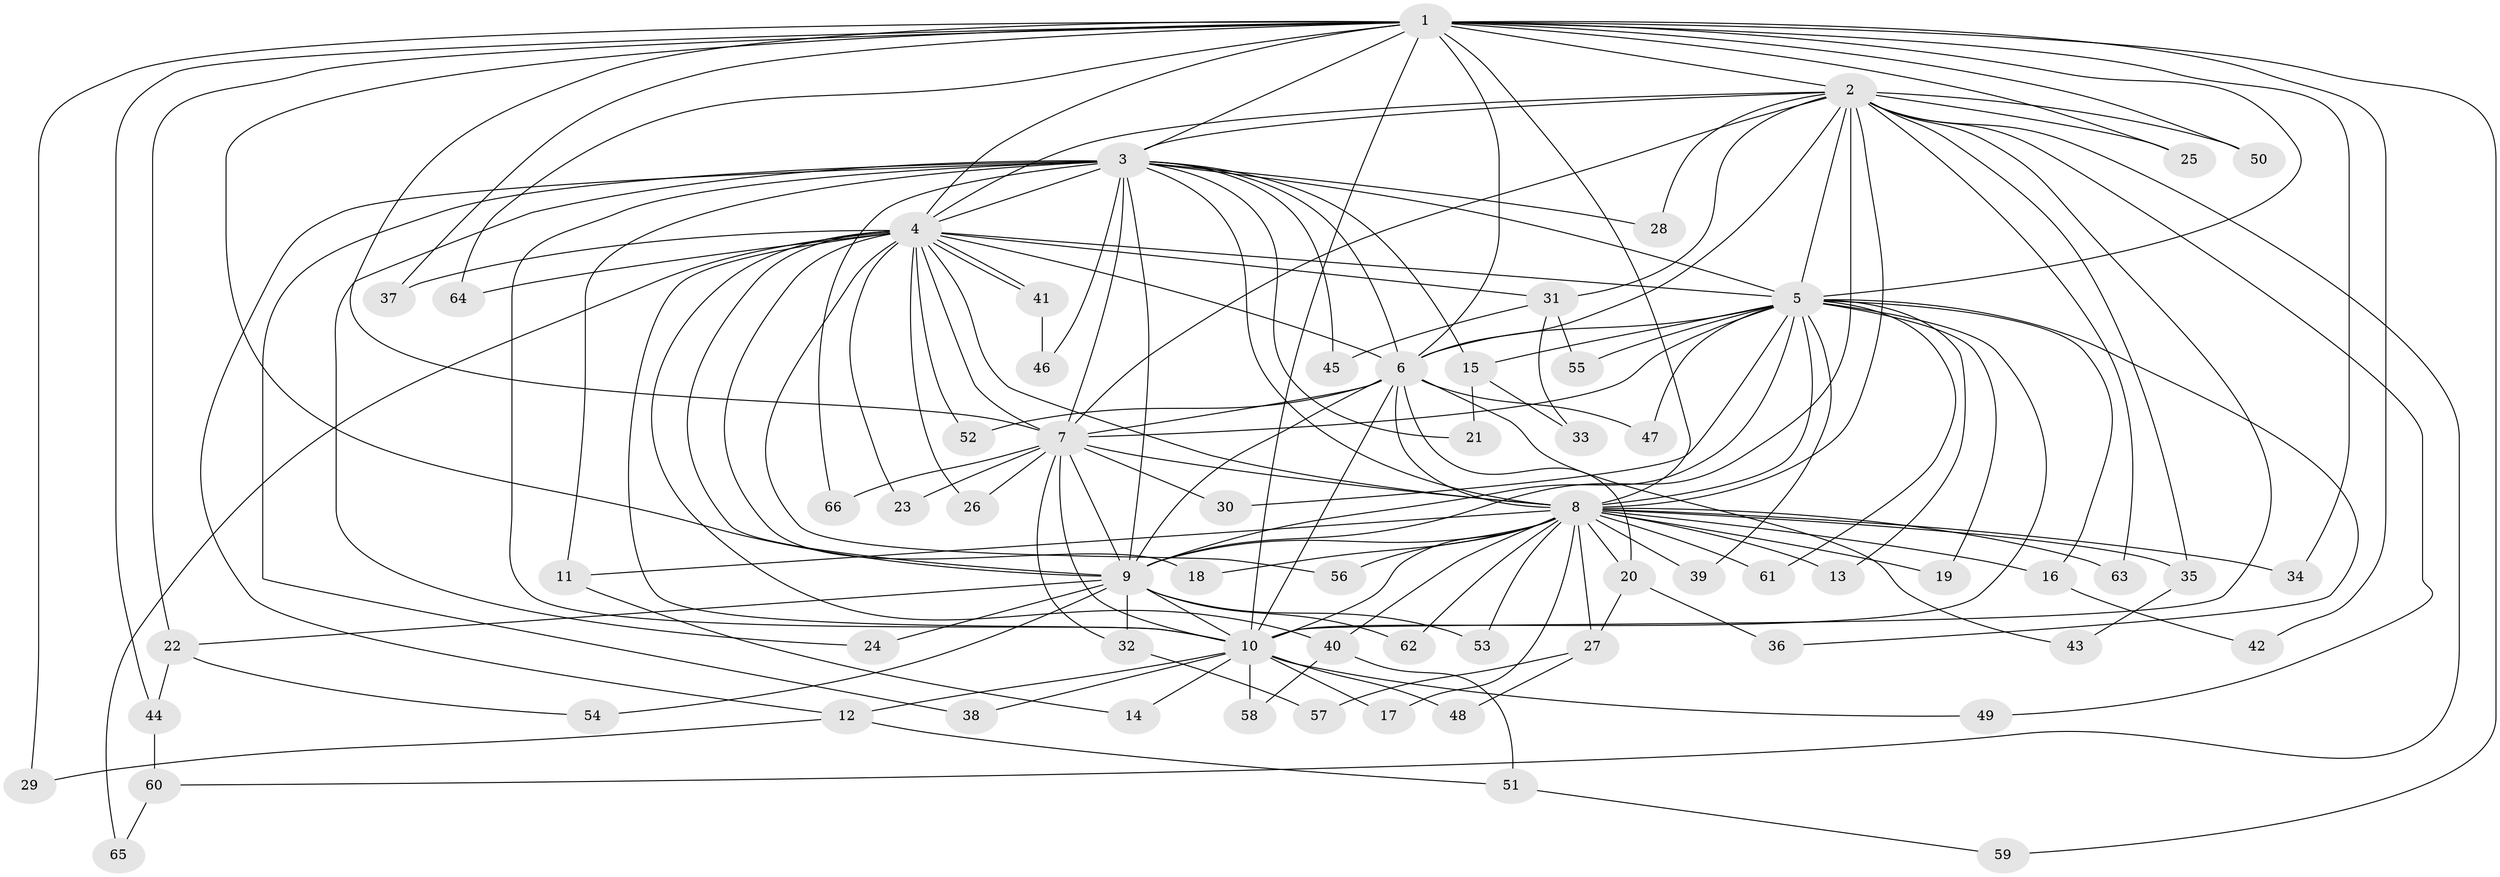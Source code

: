 // Generated by graph-tools (version 1.1) at 2025/49/03/09/25 03:49:44]
// undirected, 66 vertices, 157 edges
graph export_dot {
graph [start="1"]
  node [color=gray90,style=filled];
  1;
  2;
  3;
  4;
  5;
  6;
  7;
  8;
  9;
  10;
  11;
  12;
  13;
  14;
  15;
  16;
  17;
  18;
  19;
  20;
  21;
  22;
  23;
  24;
  25;
  26;
  27;
  28;
  29;
  30;
  31;
  32;
  33;
  34;
  35;
  36;
  37;
  38;
  39;
  40;
  41;
  42;
  43;
  44;
  45;
  46;
  47;
  48;
  49;
  50;
  51;
  52;
  53;
  54;
  55;
  56;
  57;
  58;
  59;
  60;
  61;
  62;
  63;
  64;
  65;
  66;
  1 -- 2;
  1 -- 3;
  1 -- 4;
  1 -- 5;
  1 -- 6;
  1 -- 7;
  1 -- 8;
  1 -- 9;
  1 -- 10;
  1 -- 22;
  1 -- 25;
  1 -- 29;
  1 -- 34;
  1 -- 37;
  1 -- 42;
  1 -- 44;
  1 -- 50;
  1 -- 59;
  1 -- 64;
  2 -- 3;
  2 -- 4;
  2 -- 5;
  2 -- 6;
  2 -- 7;
  2 -- 8;
  2 -- 9;
  2 -- 10;
  2 -- 25;
  2 -- 28;
  2 -- 31;
  2 -- 35;
  2 -- 49;
  2 -- 50;
  2 -- 60;
  2 -- 63;
  3 -- 4;
  3 -- 5;
  3 -- 6;
  3 -- 7;
  3 -- 8;
  3 -- 9;
  3 -- 10;
  3 -- 11;
  3 -- 12;
  3 -- 15;
  3 -- 21;
  3 -- 24;
  3 -- 28;
  3 -- 38;
  3 -- 45;
  3 -- 46;
  3 -- 66;
  4 -- 5;
  4 -- 6;
  4 -- 7;
  4 -- 8;
  4 -- 9;
  4 -- 10;
  4 -- 18;
  4 -- 23;
  4 -- 26;
  4 -- 31;
  4 -- 37;
  4 -- 40;
  4 -- 41;
  4 -- 41;
  4 -- 52;
  4 -- 56;
  4 -- 64;
  4 -- 65;
  5 -- 6;
  5 -- 7;
  5 -- 8;
  5 -- 9;
  5 -- 10;
  5 -- 13;
  5 -- 15;
  5 -- 16;
  5 -- 19;
  5 -- 30;
  5 -- 36;
  5 -- 39;
  5 -- 47;
  5 -- 55;
  5 -- 61;
  6 -- 7;
  6 -- 8;
  6 -- 9;
  6 -- 10;
  6 -- 20;
  6 -- 43;
  6 -- 47;
  6 -- 52;
  7 -- 8;
  7 -- 9;
  7 -- 10;
  7 -- 23;
  7 -- 26;
  7 -- 30;
  7 -- 32;
  7 -- 66;
  8 -- 9;
  8 -- 10;
  8 -- 11;
  8 -- 13;
  8 -- 16;
  8 -- 17;
  8 -- 18;
  8 -- 19;
  8 -- 20;
  8 -- 27;
  8 -- 34;
  8 -- 35;
  8 -- 39;
  8 -- 40;
  8 -- 53;
  8 -- 56;
  8 -- 61;
  8 -- 62;
  8 -- 63;
  9 -- 10;
  9 -- 22;
  9 -- 24;
  9 -- 32;
  9 -- 53;
  9 -- 54;
  9 -- 62;
  10 -- 12;
  10 -- 14;
  10 -- 17;
  10 -- 38;
  10 -- 48;
  10 -- 49;
  10 -- 58;
  11 -- 14;
  12 -- 29;
  12 -- 51;
  15 -- 21;
  15 -- 33;
  16 -- 42;
  20 -- 27;
  20 -- 36;
  22 -- 44;
  22 -- 54;
  27 -- 48;
  27 -- 57;
  31 -- 33;
  31 -- 45;
  31 -- 55;
  32 -- 57;
  35 -- 43;
  40 -- 51;
  40 -- 58;
  41 -- 46;
  44 -- 60;
  51 -- 59;
  60 -- 65;
}
